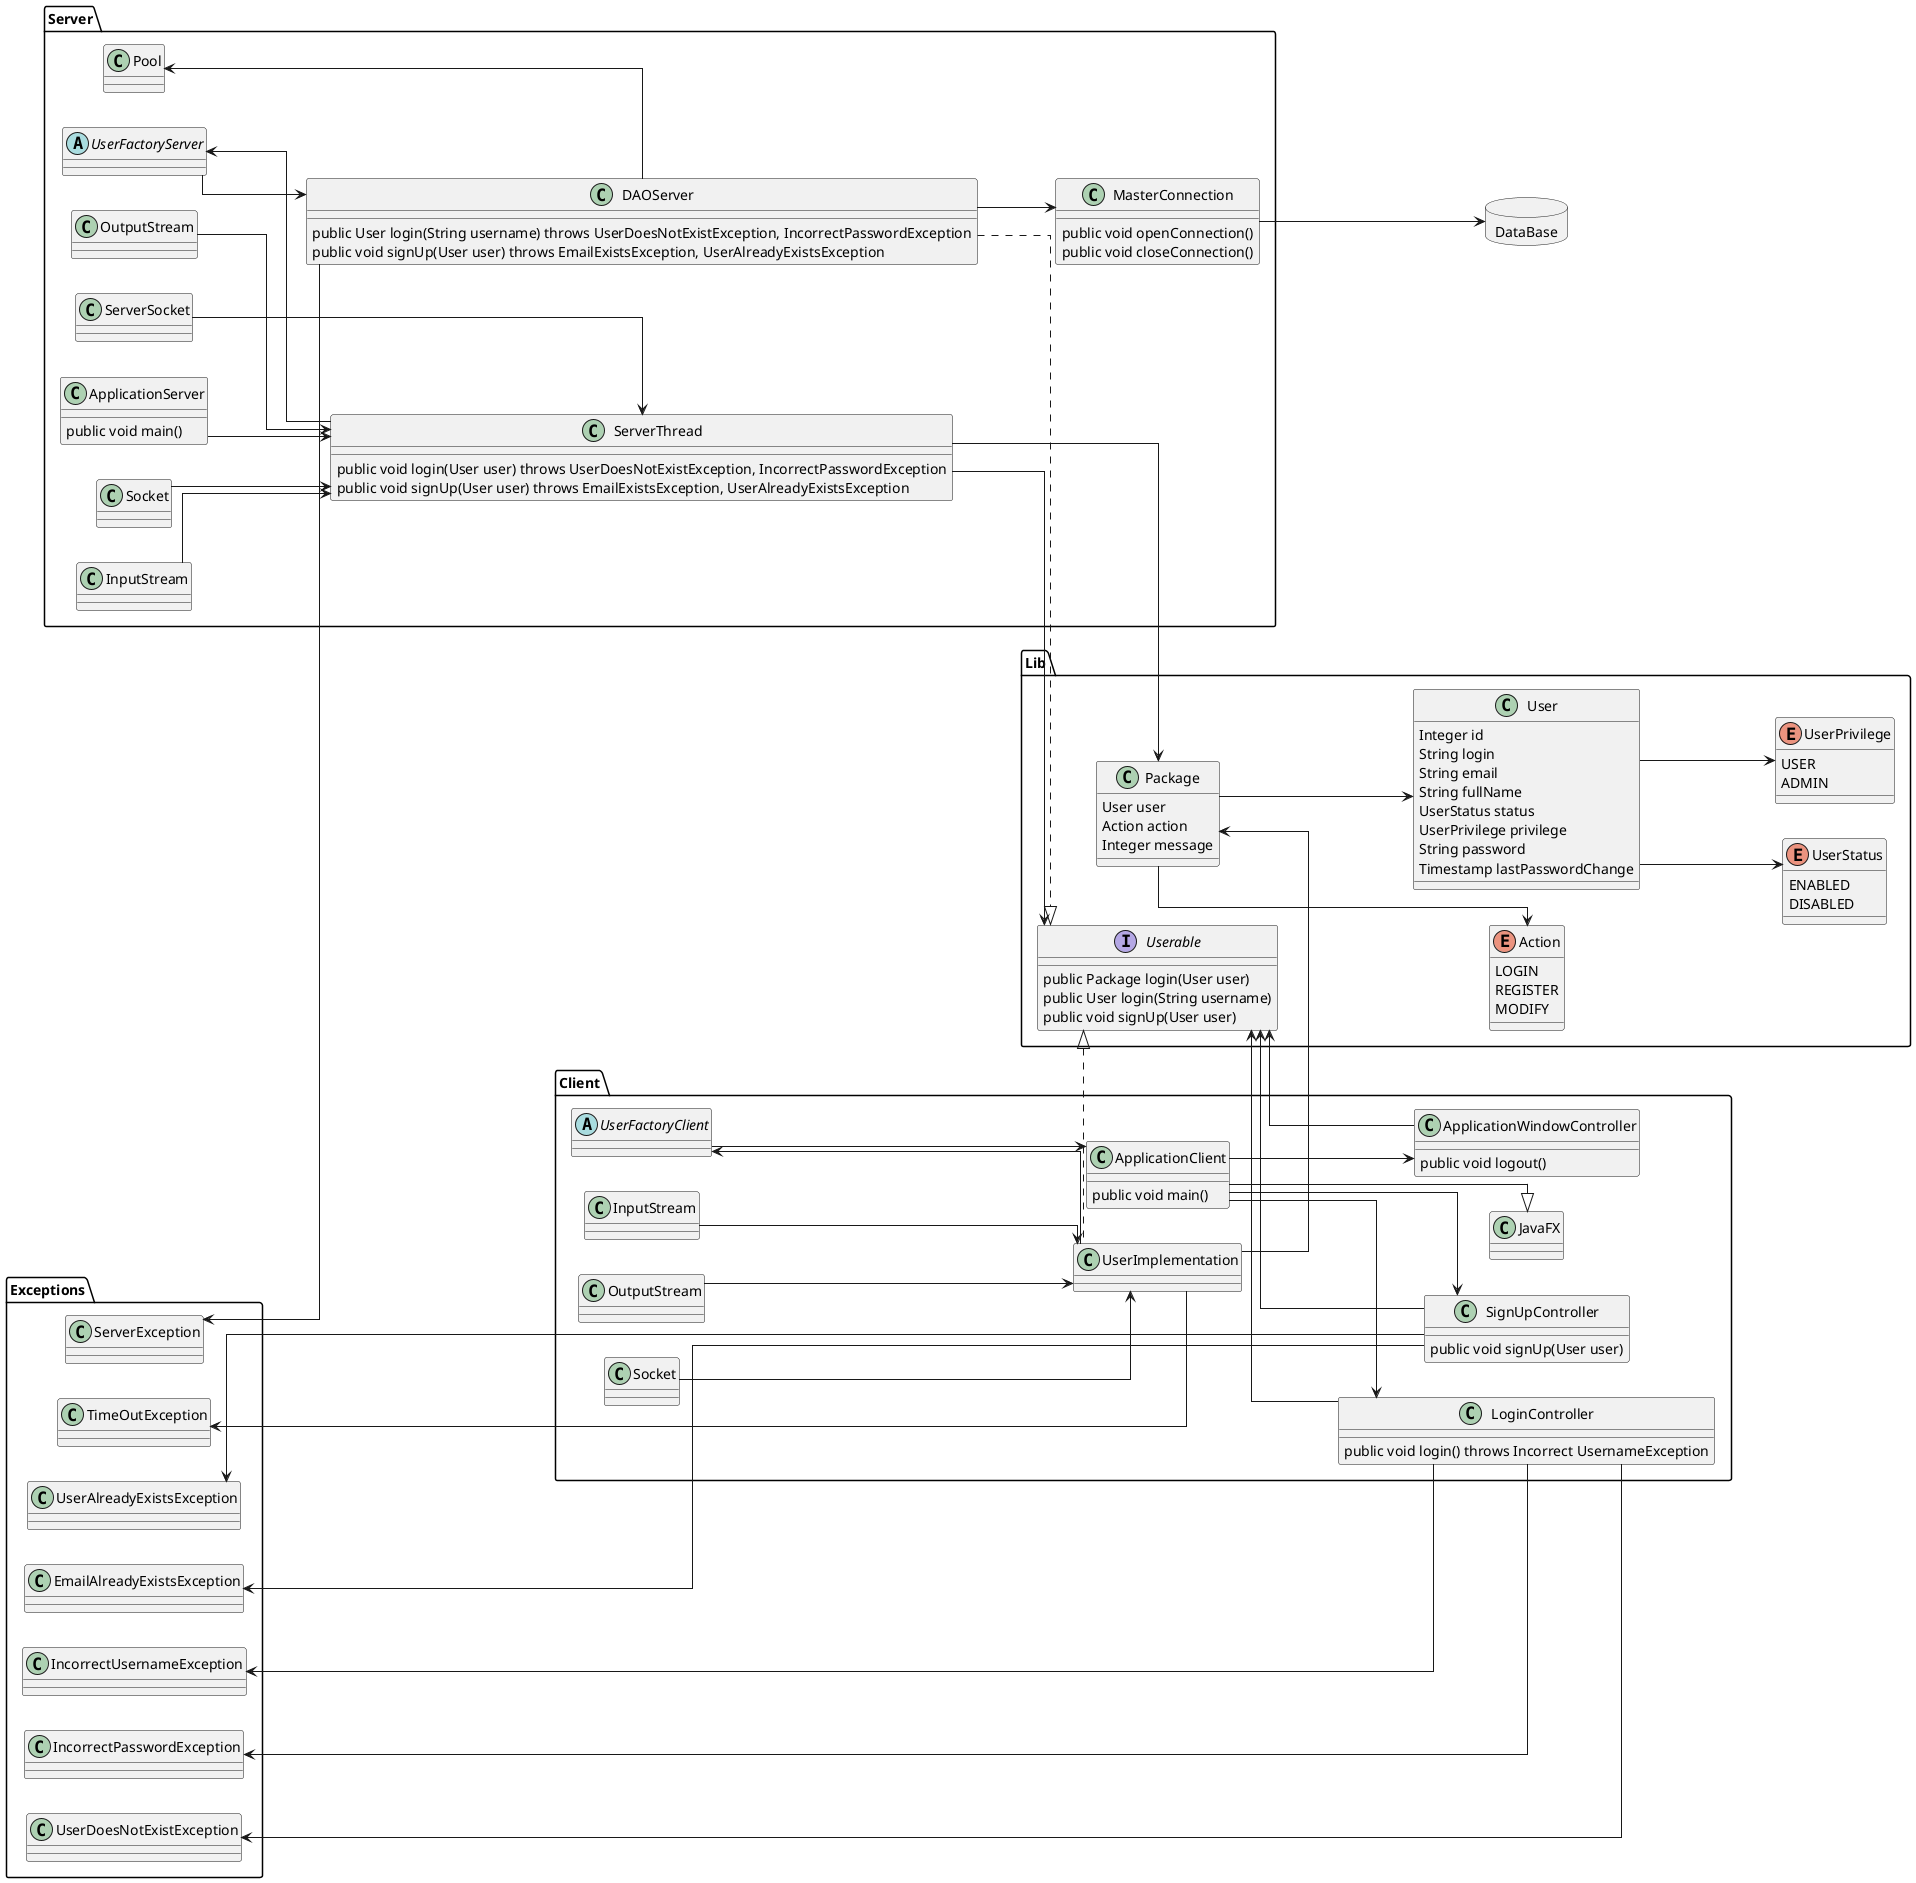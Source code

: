@startuml
left to right direction
skinparam linetype ortho

package Server {
	class ApplicationServer {
		public void main()
	}
	
	class ServerThread {
		public void login(User user) throws UserDoesNotExistException, IncorrectPasswordException
		public void signUp(User user) throws EmailExistsException, UserAlreadyExistsException
	}
	
	abstract UserFactoryServer {
		
	}
	
	class Pool {
		
	}
	
	class DAOServer {
		public User login(String username) throws UserDoesNotExistException, IncorrectPasswordException
		public void signUp(User user) throws EmailExistsException, UserAlreadyExistsException
	}
	
	class MasterConnection {
		public void openConnection()
		public void closeConnection()
	}

	class Server.Socket{}
	class Server.InputStream{}
	class Server.OutputStream{}
}

package Client {
	class JavaFX {
		
	}

	class ApplicationClient {
		public void main()
	}

	class LoginController {
		public void login() throws Incorrect UsernameException
	}
	
	class SignUpController {
		public void signUp(User user)
	}
	
	class ApplicationWindowController {
		public void logout()
	}
	
	class UserImplementation {
		
	}
	
	abstract UserFactoryClient {
		
	}

	class Client.Socket{}
	class Client.InputStream{}
	class Client.OutputStream{}
}

package DataBase <<Database>> {
	
}

package Lib {
	enum Action {
		LOGIN
		REGISTER
		MODIFY
	}
	
	class Package {
		User user
		Action action
		Integer message
	}

	interface Userable {
		public Package login(User user)
		public User login(String username)
		public void signUp(User user)
	}
	
	class User {
		Integer id
		String login
		String email
		String fullName
		UserStatus status
		UserPrivilege privilege
		String password
		Timestamp lastPasswordChange
	}
	
	enum UserStatus {
		ENABLED
		DISABLED
	}
	
	enum UserPrivilege {
		USER
		ADMIN
	}

}

package Exceptions {
	class ServerException{}
	class UserDoesNotExistException{}
	class IncorrectUsernameException{}
	class IncorrectPasswordException{}
	class TimeOutException{}
	class UserAlreadyExistsException{}
	class EmailAlreadyExistsException{}
}

UserImplementation --> Package

Package --> Action

Userable <-- LoginController
Userable <-- SignUpController
Userable <-- ApplicationWindowController

Userable <|.. UserImplementation

Pool <-- DAOServer
DAOServer --> MasterConnection
MasterConnection --> DataBase
UserFactoryServer <-- ServerThread
UserFactoryServer --> DAOServer
DAOServer ..|> Userable
ServerThread --> Userable
ServerThread --> Package
ApplicationServer --> ServerThread

ApplicationClient --> ApplicationWindowController
ApplicationClient --> SignUpController
ApplicationClient --> LoginController

UserFactoryClient <-- UserImplementation
UserFactoryClient --> ApplicationClient

ApplicationClient --|> JavaFX

Server.Socket --> 		ServerThread
Server.ServerSocket --> ServerThread
Server.InputStream --> 	ServerThread
Server.OutputStream -->	ServerThread

Client.Socket --> UserImplementation
Client.InputStream --> UserImplementation
Client.OutputStream --> UserImplementation

ServerException <-- DAOServer
TimeOutException <-- UserImplementation
UserAlreadyExistsException <-- SignUpController
EmailAlreadyExistsException <-- SignUpController
UserDoesNotExistException <-- LoginController
IncorrectPasswordException <-- LoginController
IncorrectUsernameException <-- LoginController

Package --> User
User --> UserPrivilege
User --> UserStatus

@enduml

